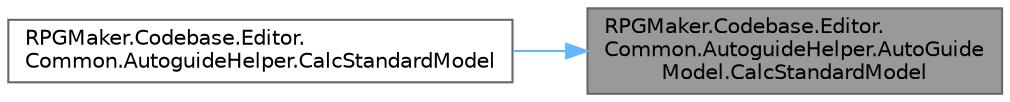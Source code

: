 digraph "RPGMaker.Codebase.Editor.Common.AutoguideHelper.AutoGuideModel.CalcStandardModel"
{
 // LATEX_PDF_SIZE
  bgcolor="transparent";
  edge [fontname=Helvetica,fontsize=10,labelfontname=Helvetica,labelfontsize=10];
  node [fontname=Helvetica,fontsize=10,shape=box,height=0.2,width=0.4];
  rankdir="RL";
  Node1 [id="Node000001",label="RPGMaker.Codebase.Editor.\lCommon.AutoguideHelper.AutoGuide\lModel.CalcStandardModel",height=0.2,width=0.4,color="gray40", fillcolor="grey60", style="filled", fontcolor="black",tooltip="😁 標準モデル計算"];
  Node1 -> Node2 [id="edge1_Node000001_Node000002",dir="back",color="steelblue1",style="solid",tooltip=" "];
  Node2 [id="Node000002",label="RPGMaker.Codebase.Editor.\lCommon.AutoguideHelper.CalcStandardModel",height=0.2,width=0.4,color="grey40", fillcolor="white", style="filled",URL="$d6/d1b/class_r_p_g_maker_1_1_codebase_1_1_editor_1_1_common_1_1_autoguide_helper.html#a43333ed10c7c70483ad4f0ac43ea0222",tooltip="😁 標準モデル作成"];
}
